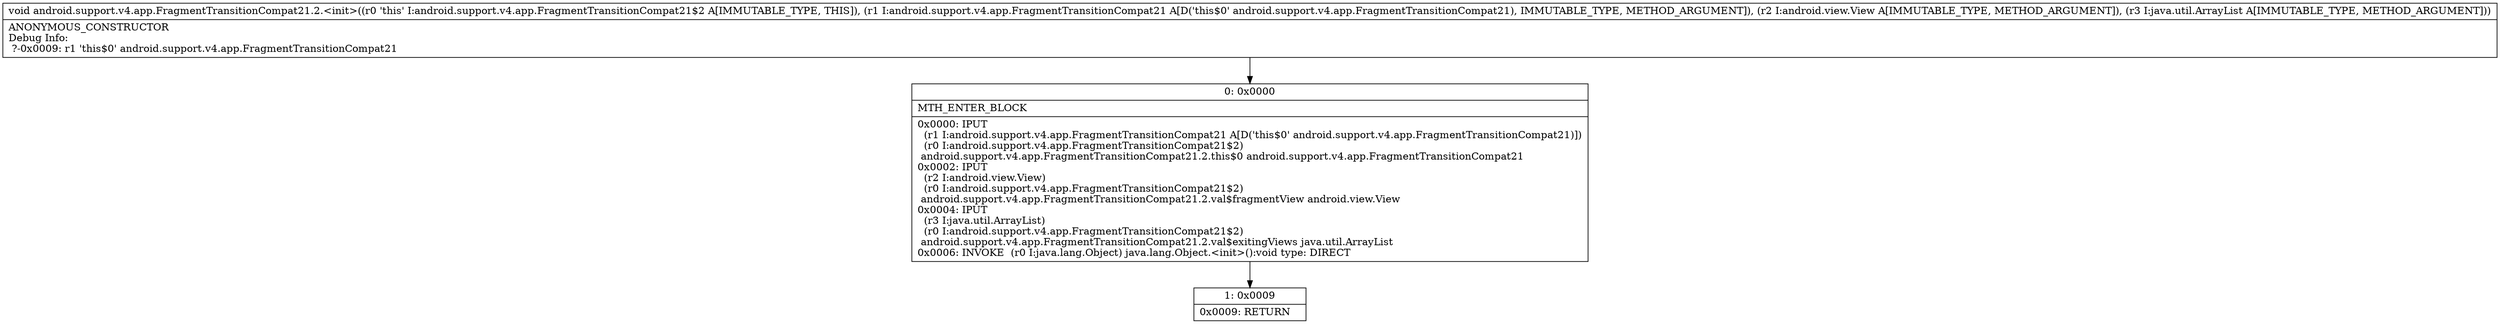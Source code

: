 digraph "CFG forandroid.support.v4.app.FragmentTransitionCompat21.2.\<init\>(Landroid\/support\/v4\/app\/FragmentTransitionCompat21;Landroid\/view\/View;Ljava\/util\/ArrayList;)V" {
Node_0 [shape=record,label="{0\:\ 0x0000|MTH_ENTER_BLOCK\l|0x0000: IPUT  \l  (r1 I:android.support.v4.app.FragmentTransitionCompat21 A[D('this$0' android.support.v4.app.FragmentTransitionCompat21)])\l  (r0 I:android.support.v4.app.FragmentTransitionCompat21$2)\l android.support.v4.app.FragmentTransitionCompat21.2.this$0 android.support.v4.app.FragmentTransitionCompat21 \l0x0002: IPUT  \l  (r2 I:android.view.View)\l  (r0 I:android.support.v4.app.FragmentTransitionCompat21$2)\l android.support.v4.app.FragmentTransitionCompat21.2.val$fragmentView android.view.View \l0x0004: IPUT  \l  (r3 I:java.util.ArrayList)\l  (r0 I:android.support.v4.app.FragmentTransitionCompat21$2)\l android.support.v4.app.FragmentTransitionCompat21.2.val$exitingViews java.util.ArrayList \l0x0006: INVOKE  (r0 I:java.lang.Object) java.lang.Object.\<init\>():void type: DIRECT \l}"];
Node_1 [shape=record,label="{1\:\ 0x0009|0x0009: RETURN   \l}"];
MethodNode[shape=record,label="{void android.support.v4.app.FragmentTransitionCompat21.2.\<init\>((r0 'this' I:android.support.v4.app.FragmentTransitionCompat21$2 A[IMMUTABLE_TYPE, THIS]), (r1 I:android.support.v4.app.FragmentTransitionCompat21 A[D('this$0' android.support.v4.app.FragmentTransitionCompat21), IMMUTABLE_TYPE, METHOD_ARGUMENT]), (r2 I:android.view.View A[IMMUTABLE_TYPE, METHOD_ARGUMENT]), (r3 I:java.util.ArrayList A[IMMUTABLE_TYPE, METHOD_ARGUMENT]))  | ANONYMOUS_CONSTRUCTOR\lDebug Info:\l  ?\-0x0009: r1 'this$0' android.support.v4.app.FragmentTransitionCompat21\l}"];
MethodNode -> Node_0;
Node_0 -> Node_1;
}


